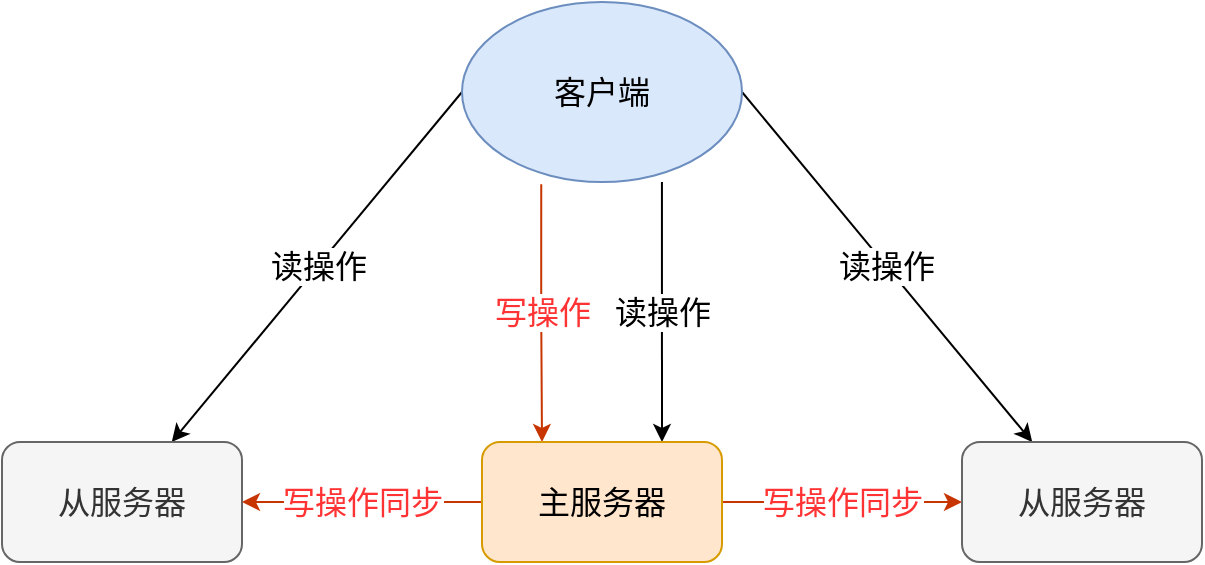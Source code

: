 <mxfile version="14.6.11" type="github">
  <diagram id="pkNSmsubTyXTbNiFbi55" name="第 1 页">
    <mxGraphModel dx="946" dy="558" grid="1" gridSize="10" guides="1" tooltips="1" connect="1" arrows="1" fold="1" page="1" pageScale="1" pageWidth="827" pageHeight="1169" math="0" shadow="0">
      <root>
        <mxCell id="0" />
        <mxCell id="1" parent="0" />
        <mxCell id="SpJIgSV8jjQMJsVGfQ8_-1" value="读操作" style="edgeStyle=orthogonalEdgeStyle;rounded=0;orthogonalLoop=1;jettySize=auto;html=1;fontSize=16;entryX=0.75;entryY=0;entryDx=0;entryDy=0;exitX=0.714;exitY=1;exitDx=0;exitDy=0;exitPerimeter=0;" edge="1" parent="1" source="SpJIgSV8jjQMJsVGfQ8_-5" target="SpJIgSV8jjQMJsVGfQ8_-9">
          <mxGeometry relative="1" as="geometry">
            <mxPoint x="340" y="240" as="sourcePoint" />
          </mxGeometry>
        </mxCell>
        <mxCell id="SpJIgSV8jjQMJsVGfQ8_-2" value="&lt;font color=&quot;#ff3333&quot;&gt;写操作&lt;/font&gt;" style="edgeStyle=orthogonalEdgeStyle;rounded=0;orthogonalLoop=1;jettySize=auto;html=1;entryX=0.25;entryY=0;entryDx=0;entryDy=0;fontSize=16;exitX=0.283;exitY=1.013;exitDx=0;exitDy=0;exitPerimeter=0;fillColor=#fa6800;strokeColor=#C73500;" edge="1" parent="1" source="SpJIgSV8jjQMJsVGfQ8_-5" target="SpJIgSV8jjQMJsVGfQ8_-9">
          <mxGeometry x="-0.006" relative="1" as="geometry">
            <mxPoint as="offset" />
          </mxGeometry>
        </mxCell>
        <mxCell id="SpJIgSV8jjQMJsVGfQ8_-3" value="读操作" style="rounded=0;orthogonalLoop=1;jettySize=auto;html=1;fontSize=16;exitX=0;exitY=0.5;exitDx=0;exitDy=0;" edge="1" parent="1" source="SpJIgSV8jjQMJsVGfQ8_-5" target="SpJIgSV8jjQMJsVGfQ8_-6">
          <mxGeometry relative="1" as="geometry" />
        </mxCell>
        <mxCell id="SpJIgSV8jjQMJsVGfQ8_-4" value="读操作" style="rounded=0;orthogonalLoop=1;jettySize=auto;html=1;fontSize=16;exitX=1;exitY=0.5;exitDx=0;exitDy=0;" edge="1" parent="1" source="SpJIgSV8jjQMJsVGfQ8_-5" target="SpJIgSV8jjQMJsVGfQ8_-10">
          <mxGeometry relative="1" as="geometry" />
        </mxCell>
        <mxCell id="SpJIgSV8jjQMJsVGfQ8_-5" value="客户端" style="ellipse;whiteSpace=wrap;html=1;fontSize=16;fillColor=#dae8fc;strokeColor=#6c8ebf;" vertex="1" parent="1">
          <mxGeometry x="240" y="100" width="140" height="90" as="geometry" />
        </mxCell>
        <mxCell id="SpJIgSV8jjQMJsVGfQ8_-6" value="从服务器" style="rounded=1;whiteSpace=wrap;html=1;fontSize=16;fillColor=#f5f5f5;strokeColor=#666666;fontColor=#333333;" vertex="1" parent="1">
          <mxGeometry x="10" y="320" width="120" height="60" as="geometry" />
        </mxCell>
        <mxCell id="SpJIgSV8jjQMJsVGfQ8_-7" value="写操作同步" style="edgeStyle=orthogonalEdgeStyle;rounded=0;orthogonalLoop=1;jettySize=auto;html=1;entryX=1;entryY=0.5;entryDx=0;entryDy=0;fontSize=16;fillColor=#fa6800;strokeColor=#C73500;fontColor=#FF3333;" edge="1" parent="1" source="SpJIgSV8jjQMJsVGfQ8_-9" target="SpJIgSV8jjQMJsVGfQ8_-6">
          <mxGeometry relative="1" as="geometry" />
        </mxCell>
        <mxCell id="SpJIgSV8jjQMJsVGfQ8_-8" value="&lt;font color=&quot;#ff3333&quot;&gt;写操作同步&lt;/font&gt;" style="edgeStyle=orthogonalEdgeStyle;rounded=0;orthogonalLoop=1;jettySize=auto;html=1;entryX=0;entryY=0.5;entryDx=0;entryDy=0;fontSize=16;fillColor=#fa6800;strokeColor=#C73500;" edge="1" parent="1" source="SpJIgSV8jjQMJsVGfQ8_-9" target="SpJIgSV8jjQMJsVGfQ8_-10">
          <mxGeometry relative="1" as="geometry" />
        </mxCell>
        <mxCell id="SpJIgSV8jjQMJsVGfQ8_-9" value="主服务器&lt;br&gt;" style="rounded=1;whiteSpace=wrap;html=1;fontSize=16;fillColor=#ffe6cc;strokeColor=#d79b00;" vertex="1" parent="1">
          <mxGeometry x="250" y="320" width="120" height="60" as="geometry" />
        </mxCell>
        <mxCell id="SpJIgSV8jjQMJsVGfQ8_-10" value="从服务器" style="rounded=1;whiteSpace=wrap;html=1;fontSize=16;fillColor=#f5f5f5;strokeColor=#666666;fontColor=#333333;" vertex="1" parent="1">
          <mxGeometry x="490" y="320" width="120" height="60" as="geometry" />
        </mxCell>
      </root>
    </mxGraphModel>
  </diagram>
</mxfile>

